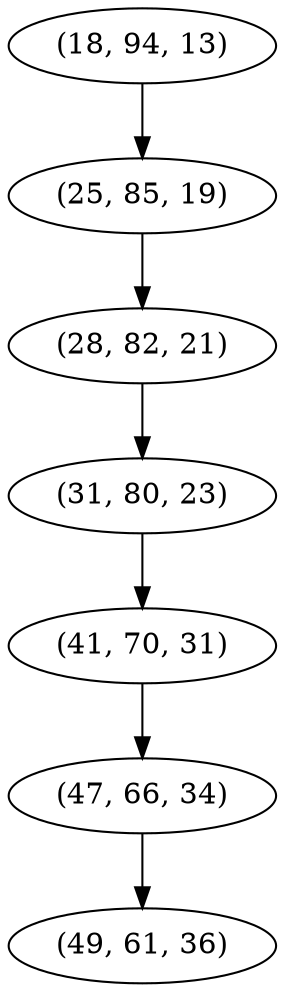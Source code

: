 digraph tree {
    "(18, 94, 13)";
    "(25, 85, 19)";
    "(28, 82, 21)";
    "(31, 80, 23)";
    "(41, 70, 31)";
    "(47, 66, 34)";
    "(49, 61, 36)";
    "(18, 94, 13)" -> "(25, 85, 19)";
    "(25, 85, 19)" -> "(28, 82, 21)";
    "(28, 82, 21)" -> "(31, 80, 23)";
    "(31, 80, 23)" -> "(41, 70, 31)";
    "(41, 70, 31)" -> "(47, 66, 34)";
    "(47, 66, 34)" -> "(49, 61, 36)";
}
